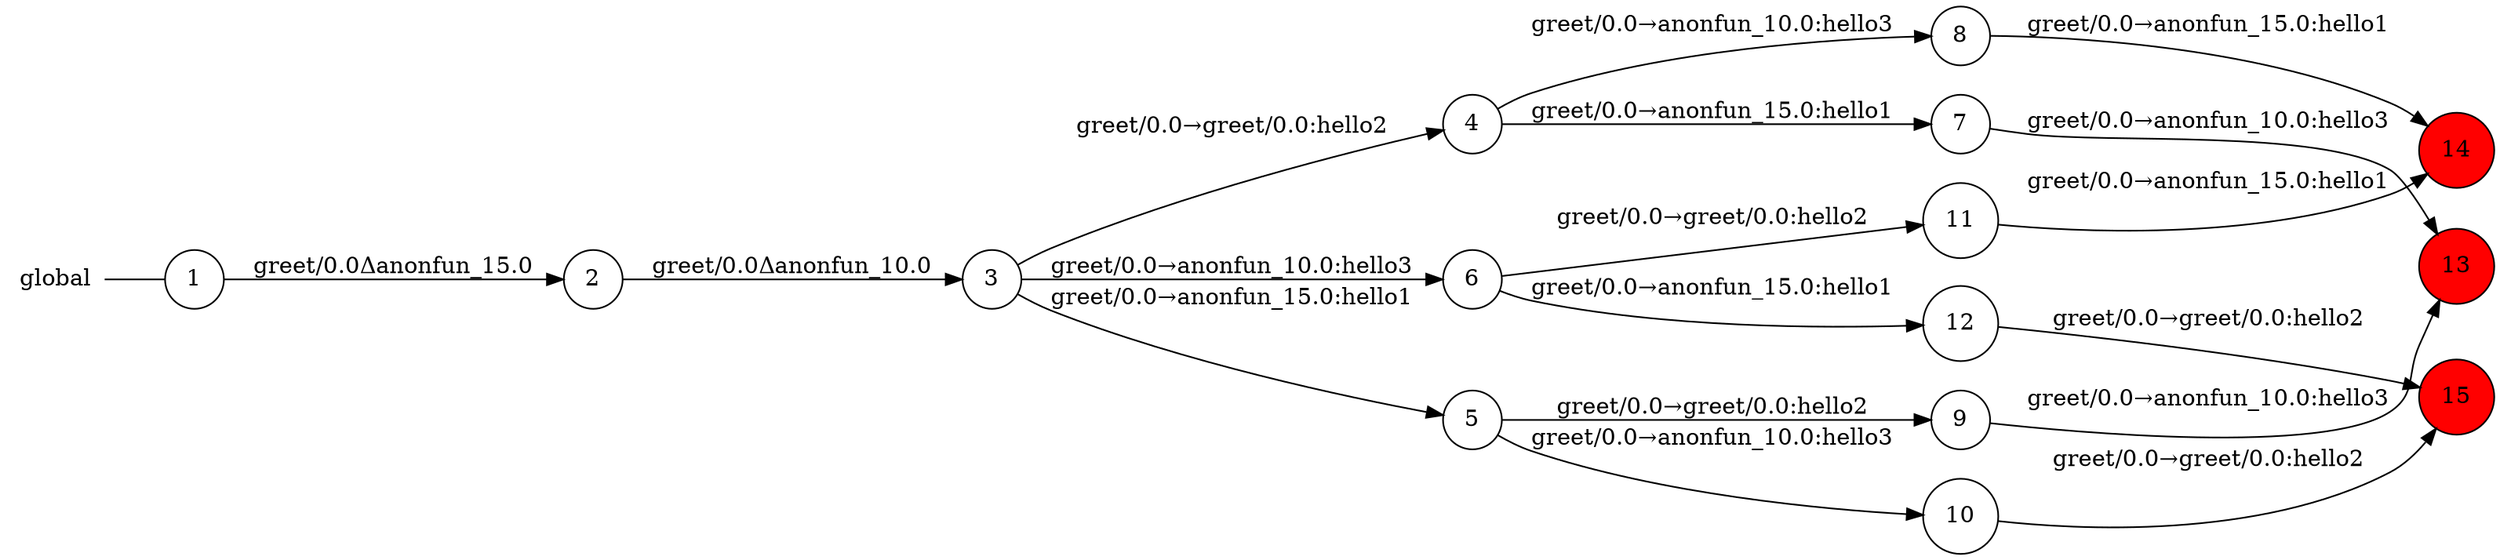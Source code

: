 digraph global {
	rankdir="LR";
	n_0 [label="global", shape="plaintext"];
	n_1 [id="14", shape=circle, label="14", fillcolor="#FF0000FF", style=filled];
	n_2 [id="9", shape=circle, label="9"];
	n_3 [id="8", shape=circle, label="8"];
	n_4 [id="1", shape=circle, label="1"];
	n_0 -> n_4 [arrowhead=none];
	n_5 [id="7", shape=circle, label="7"];
	n_6 [id="4", shape=circle, label="4"];
	n_7 [id="6", shape=circle, label="6"];
	n_8 [id="3", shape=circle, label="3"];
	n_9 [id="12", shape=circle, label="12"];
	n_10 [id="2", shape=circle, label="2"];
	n_11 [id="11", shape=circle, label="11"];
	n_12 [id="15", shape=circle, label="15", fillcolor="#FF0000FF", style=filled];
	n_13 [id="10", shape=circle, label="10"];
	n_14 [id="13", shape=circle, label="13", fillcolor="#FF0000FF", style=filled];
	n_15 [id="5", shape=circle, label="5"];

	n_4 -> n_10 [id="[$e|0]", label="greet/0.0Δanonfun_15.0"];
	n_8 -> n_7 [id="[$e|4]", label="greet/0.0→anonfun_10.0:hello3"];
	n_2 -> n_14 [id="[$e|13]", label="greet/0.0→anonfun_10.0:hello3"];
	n_8 -> n_6 [id="[$e|2]", label="greet/0.0→greet/0.0:hello2"];
	n_9 -> n_12 [id="[$e|16]", label="greet/0.0→greet/0.0:hello2"];
	n_13 -> n_12 [id="[$e|14]", label="greet/0.0→greet/0.0:hello2"];
	n_5 -> n_14 [id="[$e|11]", label="greet/0.0→anonfun_10.0:hello3"];
	n_15 -> n_13 [id="[$e|8]", label="greet/0.0→anonfun_10.0:hello3"];
	n_7 -> n_11 [id="[$e|9]", label="greet/0.0→greet/0.0:hello2"];
	n_8 -> n_15 [id="[$e|3]", label="greet/0.0→anonfun_15.0:hello1"];
	n_10 -> n_8 [id="[$e|1]", label="greet/0.0Δanonfun_10.0"];
	n_6 -> n_5 [id="[$e|5]", label="greet/0.0→anonfun_15.0:hello1"];
	n_11 -> n_1 [id="[$e|15]", label="greet/0.0→anonfun_15.0:hello1"];
	n_7 -> n_9 [id="[$e|10]", label="greet/0.0→anonfun_15.0:hello1"];
	n_15 -> n_2 [id="[$e|7]", label="greet/0.0→greet/0.0:hello2"];
	n_3 -> n_1 [id="[$e|12]", label="greet/0.0→anonfun_15.0:hello1"];
	n_6 -> n_3 [id="[$e|6]", label="greet/0.0→anonfun_10.0:hello3"];
}
